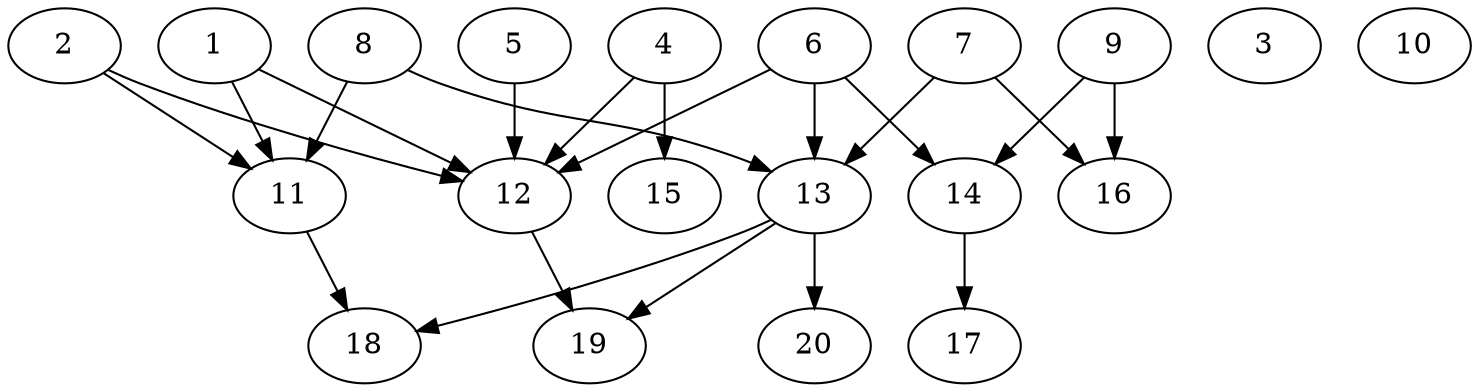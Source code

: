 // DAG automatically generated by daggen at Wed Jul 24 21:27:05 2019
// ./daggen --dot -n 20 --ccr 0.4 --fat 0.7 --regular 0.5 --density 0.5 --mindata 5242880 --maxdata 52428800 
digraph G {
  1 [size="123696640", alpha="0.06", expect_size="49478656"] 
  1 -> 11 [size ="49478656"]
  1 -> 12 [size ="49478656"]
  2 [size="105198080", alpha="0.16", expect_size="42079232"] 
  2 -> 11 [size ="42079232"]
  2 -> 12 [size ="42079232"]
  3 [size="127613440", alpha="0.18", expect_size="51045376"] 
  4 [size="118630400", alpha="0.10", expect_size="47452160"] 
  4 -> 12 [size ="47452160"]
  4 -> 15 [size ="47452160"]
  5 [size="27187200", alpha="0.11", expect_size="10874880"] 
  5 -> 12 [size ="10874880"]
  6 [size="80302080", alpha="0.01", expect_size="32120832"] 
  6 -> 12 [size ="32120832"]
  6 -> 13 [size ="32120832"]
  6 -> 14 [size ="32120832"]
  7 [size="119746560", alpha="0.15", expect_size="47898624"] 
  7 -> 13 [size ="47898624"]
  7 -> 16 [size ="47898624"]
  8 [size="114833920", alpha="0.18", expect_size="45933568"] 
  8 -> 11 [size ="45933568"]
  8 -> 13 [size ="45933568"]
  9 [size="44216320", alpha="0.15", expect_size="17686528"] 
  9 -> 14 [size ="17686528"]
  9 -> 16 [size ="17686528"]
  10 [size="42421760", alpha="0.01", expect_size="16968704"] 
  11 [size="63352320", alpha="0.03", expect_size="25340928"] 
  11 -> 18 [size ="25340928"]
  12 [size="97287680", alpha="0.11", expect_size="38915072"] 
  12 -> 19 [size ="38915072"]
  13 [size="75118080", alpha="0.06", expect_size="30047232"] 
  13 -> 18 [size ="30047232"]
  13 -> 19 [size ="30047232"]
  13 -> 20 [size ="30047232"]
  14 [size="65195520", alpha="0.06", expect_size="26078208"] 
  14 -> 17 [size ="26078208"]
  15 [size="124416000", alpha="0.04", expect_size="49766400"] 
  16 [size="71646720", alpha="0.19", expect_size="28658688"] 
  17 [size="74682880", alpha="0.20", expect_size="29873152"] 
  18 [size="46840320", alpha="0.05", expect_size="18736128"] 
  19 [size="35640320", alpha="0.18", expect_size="14256128"] 
  20 [size="122132480", alpha="0.08", expect_size="48852992"] 
}
